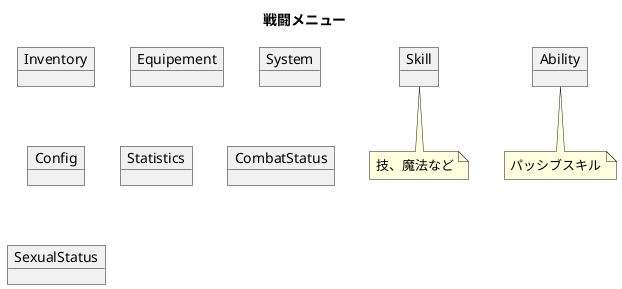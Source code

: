 @startuml
title 戦闘メニュー
skinparam Linetype ortho
object Inventory
object Equipement
object System
object Config

object Skill
note bottom of Skill : 技、魔法など

object Ability
note bottom of Ability : パッシブスキル

object Statistics

object CombatStatus
object SexualStatus
@enduml
